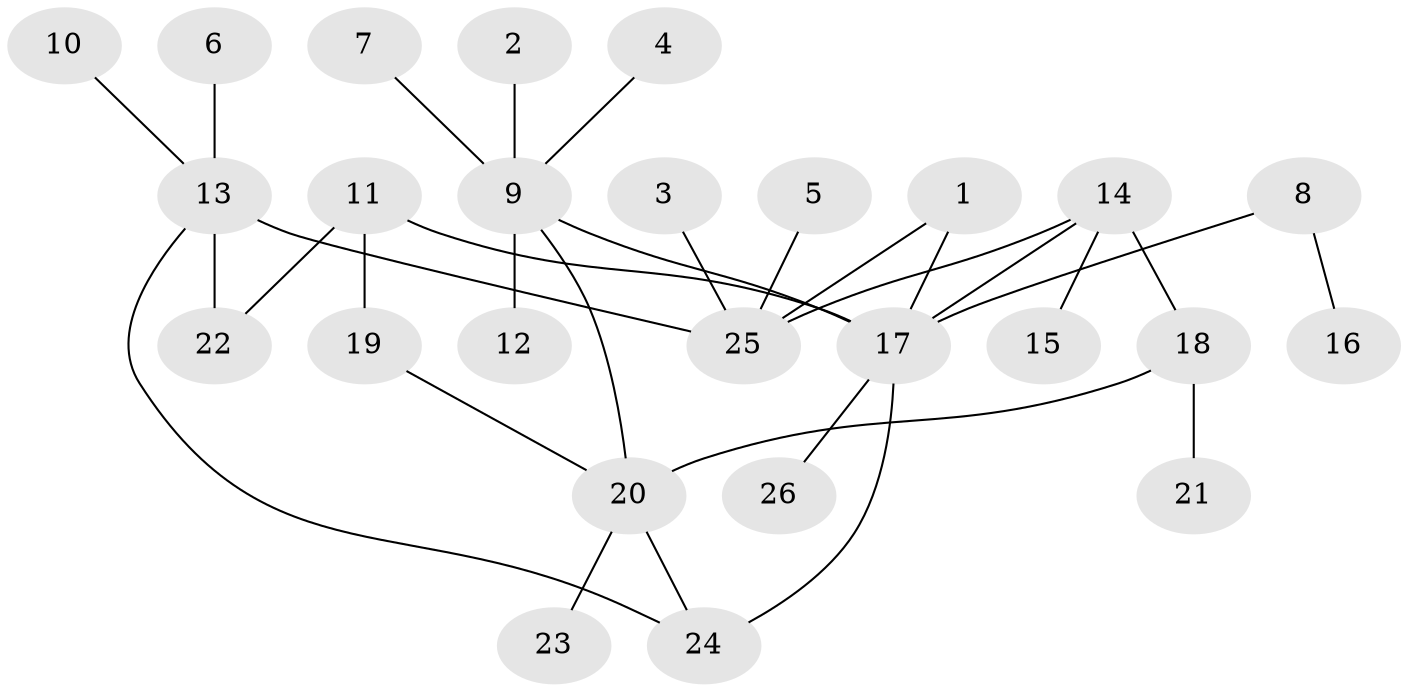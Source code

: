 // original degree distribution, {3: 0.07692307692307693, 8: 0.038461538461538464, 9: 0.019230769230769232, 6: 0.019230769230769232, 2: 0.25, 1: 0.5384615384615384, 7: 0.038461538461538464, 5: 0.019230769230769232}
// Generated by graph-tools (version 1.1) at 2025/01/03/09/25 03:01:51]
// undirected, 26 vertices, 31 edges
graph export_dot {
graph [start="1"]
  node [color=gray90,style=filled];
  1;
  2;
  3;
  4;
  5;
  6;
  7;
  8;
  9;
  10;
  11;
  12;
  13;
  14;
  15;
  16;
  17;
  18;
  19;
  20;
  21;
  22;
  23;
  24;
  25;
  26;
  1 -- 17 [weight=1.0];
  1 -- 25 [weight=1.0];
  2 -- 9 [weight=1.0];
  3 -- 25 [weight=1.0];
  4 -- 9 [weight=1.0];
  5 -- 25 [weight=1.0];
  6 -- 13 [weight=1.0];
  7 -- 9 [weight=1.0];
  8 -- 16 [weight=1.0];
  8 -- 17 [weight=1.0];
  9 -- 12 [weight=1.0];
  9 -- 17 [weight=1.0];
  9 -- 20 [weight=1.0];
  10 -- 13 [weight=1.0];
  11 -- 17 [weight=1.0];
  11 -- 19 [weight=1.0];
  11 -- 22 [weight=1.0];
  13 -- 22 [weight=2.0];
  13 -- 24 [weight=1.0];
  13 -- 25 [weight=1.0];
  14 -- 15 [weight=1.0];
  14 -- 17 [weight=1.0];
  14 -- 18 [weight=1.0];
  14 -- 25 [weight=1.0];
  17 -- 24 [weight=1.0];
  17 -- 26 [weight=1.0];
  18 -- 20 [weight=1.0];
  18 -- 21 [weight=1.0];
  19 -- 20 [weight=1.0];
  20 -- 23 [weight=1.0];
  20 -- 24 [weight=1.0];
}
